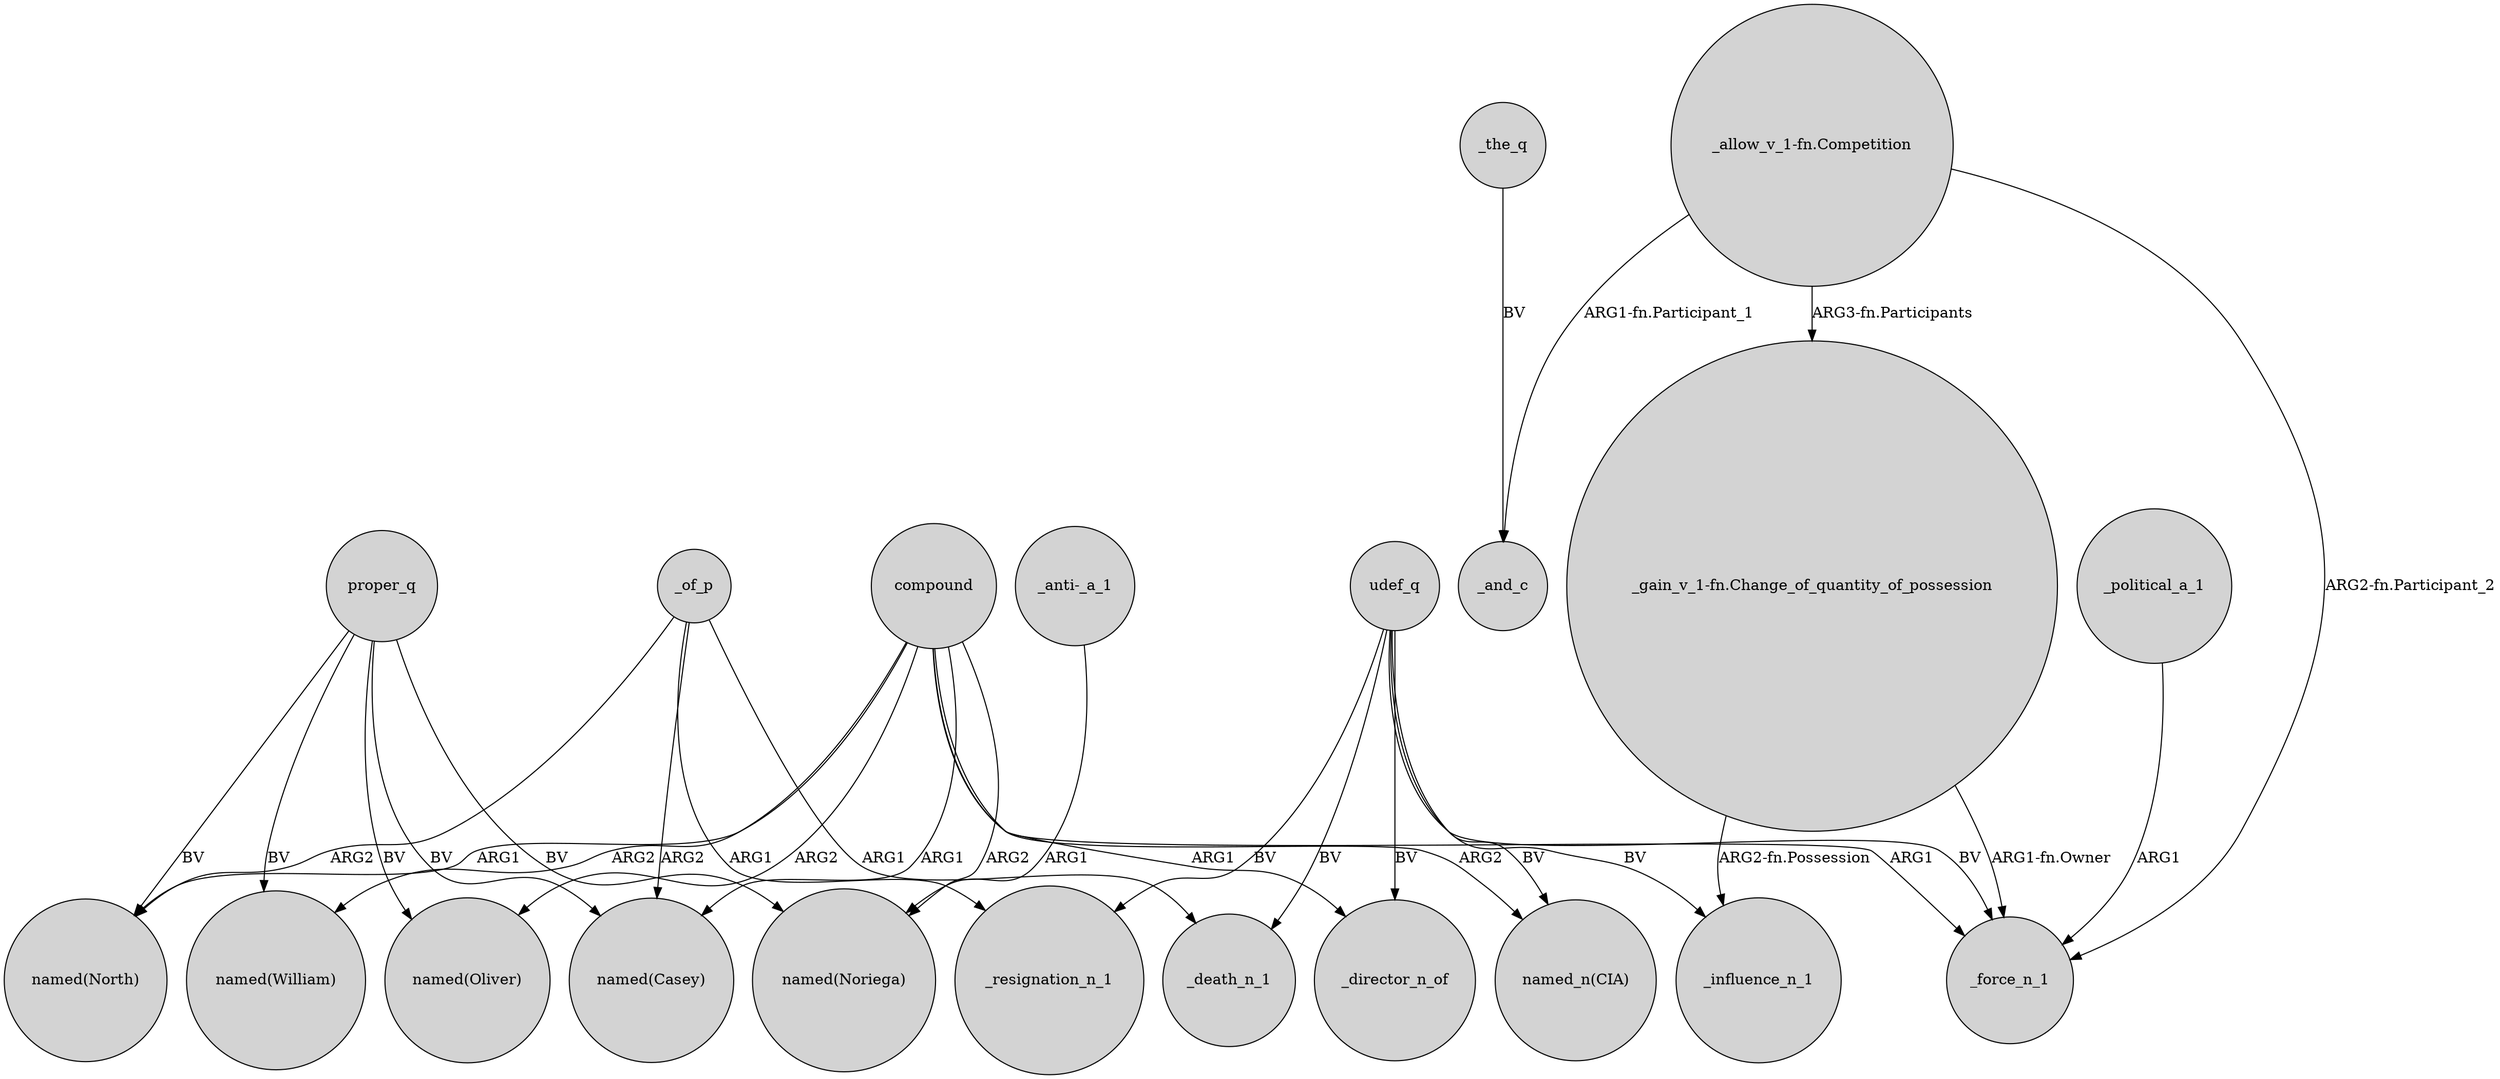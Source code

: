 digraph {
	node [shape=circle style=filled]
	udef_q -> _director_n_of [label=BV]
	_of_p -> _death_n_1 [label=ARG1]
	udef_q -> _death_n_1 [label=BV]
	proper_q -> "named(Casey)" [label=BV]
	proper_q -> "named(Oliver)" [label=BV]
	udef_q -> _influence_n_1 [label=BV]
	proper_q -> "named(North)" [label=BV]
	_of_p -> "named(North)" [label=ARG2]
	compound -> "named_n(CIA)" [label=ARG2]
	_the_q -> _and_c [label=BV]
	proper_q -> "named(William)" [label=BV]
	"_allow_v_1-fn.Competition" -> _force_n_1 [label="ARG2-fn.Participant_2"]
	udef_q -> _force_n_1 [label=BV]
	_political_a_1 -> _force_n_1 [label=ARG1]
	"_anti-_a_1" -> "named(Noriega)" [label=ARG1]
	udef_q -> _resignation_n_1 [label=BV]
	compound -> _force_n_1 [label=ARG1]
	"_gain_v_1-fn.Change_of_quantity_of_possession" -> _force_n_1 [label="ARG1-fn.Owner"]
	"_gain_v_1-fn.Change_of_quantity_of_possession" -> _influence_n_1 [label="ARG2-fn.Possession"]
	compound -> "named(Casey)" [label=ARG1]
	"_allow_v_1-fn.Competition" -> _and_c [label="ARG1-fn.Participant_1"]
	"_allow_v_1-fn.Competition" -> "_gain_v_1-fn.Change_of_quantity_of_possession" [label="ARG3-fn.Participants"]
	compound -> "named(William)" [label=ARG2]
	_of_p -> "named(Casey)" [label=ARG2]
	udef_q -> "named_n(CIA)" [label=BV]
	compound -> "named(Oliver)" [label=ARG2]
	_of_p -> _resignation_n_1 [label=ARG1]
	compound -> _director_n_of [label=ARG1]
	compound -> "named(North)" [label=ARG1]
	compound -> "named(Noriega)" [label=ARG2]
	proper_q -> "named(Noriega)" [label=BV]
}
